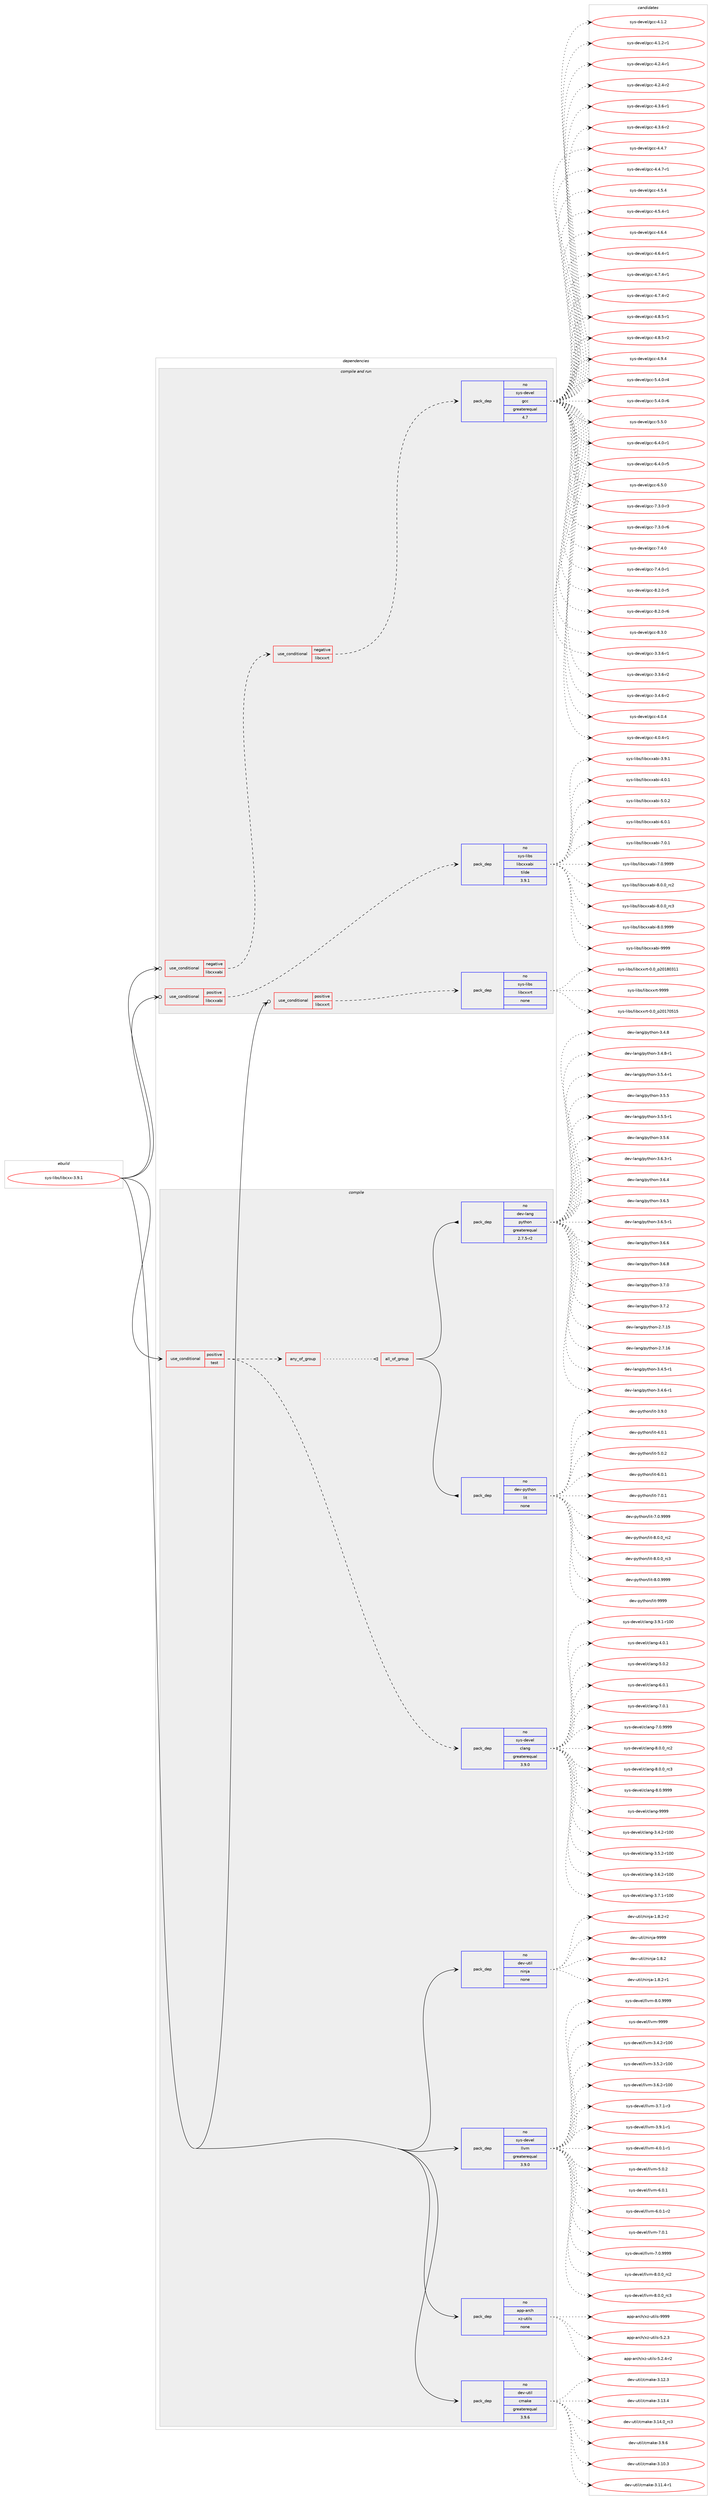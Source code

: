 digraph prolog {

# *************
# Graph options
# *************

newrank=true;
concentrate=true;
compound=true;
graph [rankdir=LR,fontname=Helvetica,fontsize=10,ranksep=1.5];#, ranksep=2.5, nodesep=0.2];
edge  [arrowhead=vee];
node  [fontname=Helvetica,fontsize=10];

# **********
# The ebuild
# **********

subgraph cluster_leftcol {
color=gray;
rank=same;
label=<<i>ebuild</i>>;
id [label="sys-libs/libcxx-3.9.1", color=red, width=4, href="../sys-libs/libcxx-3.9.1.svg"];
}

# ****************
# The dependencies
# ****************

subgraph cluster_midcol {
color=gray;
label=<<i>dependencies</i>>;
subgraph cluster_compile {
fillcolor="#eeeeee";
style=filled;
label=<<i>compile</i>>;
subgraph cond461868 {
dependency1737955 [label=<<TABLE BORDER="0" CELLBORDER="1" CELLSPACING="0" CELLPADDING="4"><TR><TD ROWSPAN="3" CELLPADDING="10">use_conditional</TD></TR><TR><TD>positive</TD></TR><TR><TD>test</TD></TR></TABLE>>, shape=none, color=red];
subgraph pack1247471 {
dependency1737956 [label=<<TABLE BORDER="0" CELLBORDER="1" CELLSPACING="0" CELLPADDING="4" WIDTH="220"><TR><TD ROWSPAN="6" CELLPADDING="30">pack_dep</TD></TR><TR><TD WIDTH="110">no</TD></TR><TR><TD>sys-devel</TD></TR><TR><TD>clang</TD></TR><TR><TD>greaterequal</TD></TR><TR><TD>3.9.0</TD></TR></TABLE>>, shape=none, color=blue];
}
dependency1737955:e -> dependency1737956:w [weight=20,style="dashed",arrowhead="vee"];
subgraph any27681 {
dependency1737957 [label=<<TABLE BORDER="0" CELLBORDER="1" CELLSPACING="0" CELLPADDING="4"><TR><TD CELLPADDING="10">any_of_group</TD></TR></TABLE>>, shape=none, color=red];subgraph all938 {
dependency1737958 [label=<<TABLE BORDER="0" CELLBORDER="1" CELLSPACING="0" CELLPADDING="4"><TR><TD CELLPADDING="10">all_of_group</TD></TR></TABLE>>, shape=none, color=red];subgraph pack1247472 {
dependency1737959 [label=<<TABLE BORDER="0" CELLBORDER="1" CELLSPACING="0" CELLPADDING="4" WIDTH="220"><TR><TD ROWSPAN="6" CELLPADDING="30">pack_dep</TD></TR><TR><TD WIDTH="110">no</TD></TR><TR><TD>dev-lang</TD></TR><TR><TD>python</TD></TR><TR><TD>greaterequal</TD></TR><TR><TD>2.7.5-r2</TD></TR></TABLE>>, shape=none, color=blue];
}
dependency1737958:e -> dependency1737959:w [weight=20,style="solid",arrowhead="inv"];
subgraph pack1247473 {
dependency1737960 [label=<<TABLE BORDER="0" CELLBORDER="1" CELLSPACING="0" CELLPADDING="4" WIDTH="220"><TR><TD ROWSPAN="6" CELLPADDING="30">pack_dep</TD></TR><TR><TD WIDTH="110">no</TD></TR><TR><TD>dev-python</TD></TR><TR><TD>lit</TD></TR><TR><TD>none</TD></TR><TR><TD></TD></TR></TABLE>>, shape=none, color=blue];
}
dependency1737958:e -> dependency1737960:w [weight=20,style="solid",arrowhead="inv"];
}
dependency1737957:e -> dependency1737958:w [weight=20,style="dotted",arrowhead="oinv"];
}
dependency1737955:e -> dependency1737957:w [weight=20,style="dashed",arrowhead="vee"];
}
id:e -> dependency1737955:w [weight=20,style="solid",arrowhead="vee"];
subgraph pack1247474 {
dependency1737961 [label=<<TABLE BORDER="0" CELLBORDER="1" CELLSPACING="0" CELLPADDING="4" WIDTH="220"><TR><TD ROWSPAN="6" CELLPADDING="30">pack_dep</TD></TR><TR><TD WIDTH="110">no</TD></TR><TR><TD>app-arch</TD></TR><TR><TD>xz-utils</TD></TR><TR><TD>none</TD></TR><TR><TD></TD></TR></TABLE>>, shape=none, color=blue];
}
id:e -> dependency1737961:w [weight=20,style="solid",arrowhead="vee"];
subgraph pack1247475 {
dependency1737962 [label=<<TABLE BORDER="0" CELLBORDER="1" CELLSPACING="0" CELLPADDING="4" WIDTH="220"><TR><TD ROWSPAN="6" CELLPADDING="30">pack_dep</TD></TR><TR><TD WIDTH="110">no</TD></TR><TR><TD>dev-util</TD></TR><TR><TD>cmake</TD></TR><TR><TD>greaterequal</TD></TR><TR><TD>3.9.6</TD></TR></TABLE>>, shape=none, color=blue];
}
id:e -> dependency1737962:w [weight=20,style="solid",arrowhead="vee"];
subgraph pack1247476 {
dependency1737963 [label=<<TABLE BORDER="0" CELLBORDER="1" CELLSPACING="0" CELLPADDING="4" WIDTH="220"><TR><TD ROWSPAN="6" CELLPADDING="30">pack_dep</TD></TR><TR><TD WIDTH="110">no</TD></TR><TR><TD>dev-util</TD></TR><TR><TD>ninja</TD></TR><TR><TD>none</TD></TR><TR><TD></TD></TR></TABLE>>, shape=none, color=blue];
}
id:e -> dependency1737963:w [weight=20,style="solid",arrowhead="vee"];
subgraph pack1247477 {
dependency1737964 [label=<<TABLE BORDER="0" CELLBORDER="1" CELLSPACING="0" CELLPADDING="4" WIDTH="220"><TR><TD ROWSPAN="6" CELLPADDING="30">pack_dep</TD></TR><TR><TD WIDTH="110">no</TD></TR><TR><TD>sys-devel</TD></TR><TR><TD>llvm</TD></TR><TR><TD>greaterequal</TD></TR><TR><TD>3.9.0</TD></TR></TABLE>>, shape=none, color=blue];
}
id:e -> dependency1737964:w [weight=20,style="solid",arrowhead="vee"];
}
subgraph cluster_compileandrun {
fillcolor="#eeeeee";
style=filled;
label=<<i>compile and run</i>>;
subgraph cond461869 {
dependency1737965 [label=<<TABLE BORDER="0" CELLBORDER="1" CELLSPACING="0" CELLPADDING="4"><TR><TD ROWSPAN="3" CELLPADDING="10">use_conditional</TD></TR><TR><TD>negative</TD></TR><TR><TD>libcxxabi</TD></TR></TABLE>>, shape=none, color=red];
subgraph cond461870 {
dependency1737966 [label=<<TABLE BORDER="0" CELLBORDER="1" CELLSPACING="0" CELLPADDING="4"><TR><TD ROWSPAN="3" CELLPADDING="10">use_conditional</TD></TR><TR><TD>negative</TD></TR><TR><TD>libcxxrt</TD></TR></TABLE>>, shape=none, color=red];
subgraph pack1247478 {
dependency1737967 [label=<<TABLE BORDER="0" CELLBORDER="1" CELLSPACING="0" CELLPADDING="4" WIDTH="220"><TR><TD ROWSPAN="6" CELLPADDING="30">pack_dep</TD></TR><TR><TD WIDTH="110">no</TD></TR><TR><TD>sys-devel</TD></TR><TR><TD>gcc</TD></TR><TR><TD>greaterequal</TD></TR><TR><TD>4.7</TD></TR></TABLE>>, shape=none, color=blue];
}
dependency1737966:e -> dependency1737967:w [weight=20,style="dashed",arrowhead="vee"];
}
dependency1737965:e -> dependency1737966:w [weight=20,style="dashed",arrowhead="vee"];
}
id:e -> dependency1737965:w [weight=20,style="solid",arrowhead="odotvee"];
subgraph cond461871 {
dependency1737968 [label=<<TABLE BORDER="0" CELLBORDER="1" CELLSPACING="0" CELLPADDING="4"><TR><TD ROWSPAN="3" CELLPADDING="10">use_conditional</TD></TR><TR><TD>positive</TD></TR><TR><TD>libcxxabi</TD></TR></TABLE>>, shape=none, color=red];
subgraph pack1247479 {
dependency1737969 [label=<<TABLE BORDER="0" CELLBORDER="1" CELLSPACING="0" CELLPADDING="4" WIDTH="220"><TR><TD ROWSPAN="6" CELLPADDING="30">pack_dep</TD></TR><TR><TD WIDTH="110">no</TD></TR><TR><TD>sys-libs</TD></TR><TR><TD>libcxxabi</TD></TR><TR><TD>tilde</TD></TR><TR><TD>3.9.1</TD></TR></TABLE>>, shape=none, color=blue];
}
dependency1737968:e -> dependency1737969:w [weight=20,style="dashed",arrowhead="vee"];
}
id:e -> dependency1737968:w [weight=20,style="solid",arrowhead="odotvee"];
subgraph cond461872 {
dependency1737970 [label=<<TABLE BORDER="0" CELLBORDER="1" CELLSPACING="0" CELLPADDING="4"><TR><TD ROWSPAN="3" CELLPADDING="10">use_conditional</TD></TR><TR><TD>positive</TD></TR><TR><TD>libcxxrt</TD></TR></TABLE>>, shape=none, color=red];
subgraph pack1247480 {
dependency1737971 [label=<<TABLE BORDER="0" CELLBORDER="1" CELLSPACING="0" CELLPADDING="4" WIDTH="220"><TR><TD ROWSPAN="6" CELLPADDING="30">pack_dep</TD></TR><TR><TD WIDTH="110">no</TD></TR><TR><TD>sys-libs</TD></TR><TR><TD>libcxxrt</TD></TR><TR><TD>none</TD></TR><TR><TD></TD></TR></TABLE>>, shape=none, color=blue];
}
dependency1737970:e -> dependency1737971:w [weight=20,style="dashed",arrowhead="vee"];
}
id:e -> dependency1737970:w [weight=20,style="solid",arrowhead="odotvee"];
}
subgraph cluster_run {
fillcolor="#eeeeee";
style=filled;
label=<<i>run</i>>;
}
}

# **************
# The candidates
# **************

subgraph cluster_choices {
rank=same;
color=gray;
label=<<i>candidates</i>>;

subgraph choice1247471 {
color=black;
nodesep=1;
choice1151211154510010111810110847991089711010345514652465045114494848 [label="sys-devel/clang-3.4.2-r100", color=red, width=4,href="../sys-devel/clang-3.4.2-r100.svg"];
choice1151211154510010111810110847991089711010345514653465045114494848 [label="sys-devel/clang-3.5.2-r100", color=red, width=4,href="../sys-devel/clang-3.5.2-r100.svg"];
choice1151211154510010111810110847991089711010345514654465045114494848 [label="sys-devel/clang-3.6.2-r100", color=red, width=4,href="../sys-devel/clang-3.6.2-r100.svg"];
choice1151211154510010111810110847991089711010345514655464945114494848 [label="sys-devel/clang-3.7.1-r100", color=red, width=4,href="../sys-devel/clang-3.7.1-r100.svg"];
choice1151211154510010111810110847991089711010345514657464945114494848 [label="sys-devel/clang-3.9.1-r100", color=red, width=4,href="../sys-devel/clang-3.9.1-r100.svg"];
choice11512111545100101118101108479910897110103455246484649 [label="sys-devel/clang-4.0.1", color=red, width=4,href="../sys-devel/clang-4.0.1.svg"];
choice11512111545100101118101108479910897110103455346484650 [label="sys-devel/clang-5.0.2", color=red, width=4,href="../sys-devel/clang-5.0.2.svg"];
choice11512111545100101118101108479910897110103455446484649 [label="sys-devel/clang-6.0.1", color=red, width=4,href="../sys-devel/clang-6.0.1.svg"];
choice11512111545100101118101108479910897110103455546484649 [label="sys-devel/clang-7.0.1", color=red, width=4,href="../sys-devel/clang-7.0.1.svg"];
choice11512111545100101118101108479910897110103455546484657575757 [label="sys-devel/clang-7.0.9999", color=red, width=4,href="../sys-devel/clang-7.0.9999.svg"];
choice11512111545100101118101108479910897110103455646484648951149950 [label="sys-devel/clang-8.0.0_rc2", color=red, width=4,href="../sys-devel/clang-8.0.0_rc2.svg"];
choice11512111545100101118101108479910897110103455646484648951149951 [label="sys-devel/clang-8.0.0_rc3", color=red, width=4,href="../sys-devel/clang-8.0.0_rc3.svg"];
choice11512111545100101118101108479910897110103455646484657575757 [label="sys-devel/clang-8.0.9999", color=red, width=4,href="../sys-devel/clang-8.0.9999.svg"];
choice115121115451001011181011084799108971101034557575757 [label="sys-devel/clang-9999", color=red, width=4,href="../sys-devel/clang-9999.svg"];
dependency1737956:e -> choice1151211154510010111810110847991089711010345514652465045114494848:w [style=dotted,weight="100"];
dependency1737956:e -> choice1151211154510010111810110847991089711010345514653465045114494848:w [style=dotted,weight="100"];
dependency1737956:e -> choice1151211154510010111810110847991089711010345514654465045114494848:w [style=dotted,weight="100"];
dependency1737956:e -> choice1151211154510010111810110847991089711010345514655464945114494848:w [style=dotted,weight="100"];
dependency1737956:e -> choice1151211154510010111810110847991089711010345514657464945114494848:w [style=dotted,weight="100"];
dependency1737956:e -> choice11512111545100101118101108479910897110103455246484649:w [style=dotted,weight="100"];
dependency1737956:e -> choice11512111545100101118101108479910897110103455346484650:w [style=dotted,weight="100"];
dependency1737956:e -> choice11512111545100101118101108479910897110103455446484649:w [style=dotted,weight="100"];
dependency1737956:e -> choice11512111545100101118101108479910897110103455546484649:w [style=dotted,weight="100"];
dependency1737956:e -> choice11512111545100101118101108479910897110103455546484657575757:w [style=dotted,weight="100"];
dependency1737956:e -> choice11512111545100101118101108479910897110103455646484648951149950:w [style=dotted,weight="100"];
dependency1737956:e -> choice11512111545100101118101108479910897110103455646484648951149951:w [style=dotted,weight="100"];
dependency1737956:e -> choice11512111545100101118101108479910897110103455646484657575757:w [style=dotted,weight="100"];
dependency1737956:e -> choice115121115451001011181011084799108971101034557575757:w [style=dotted,weight="100"];
}
subgraph choice1247472 {
color=black;
nodesep=1;
choice10010111845108971101034711212111610411111045504655464953 [label="dev-lang/python-2.7.15", color=red, width=4,href="../dev-lang/python-2.7.15.svg"];
choice10010111845108971101034711212111610411111045504655464954 [label="dev-lang/python-2.7.16", color=red, width=4,href="../dev-lang/python-2.7.16.svg"];
choice1001011184510897110103471121211161041111104551465246534511449 [label="dev-lang/python-3.4.5-r1", color=red, width=4,href="../dev-lang/python-3.4.5-r1.svg"];
choice1001011184510897110103471121211161041111104551465246544511449 [label="dev-lang/python-3.4.6-r1", color=red, width=4,href="../dev-lang/python-3.4.6-r1.svg"];
choice100101118451089711010347112121116104111110455146524656 [label="dev-lang/python-3.4.8", color=red, width=4,href="../dev-lang/python-3.4.8.svg"];
choice1001011184510897110103471121211161041111104551465246564511449 [label="dev-lang/python-3.4.8-r1", color=red, width=4,href="../dev-lang/python-3.4.8-r1.svg"];
choice1001011184510897110103471121211161041111104551465346524511449 [label="dev-lang/python-3.5.4-r1", color=red, width=4,href="../dev-lang/python-3.5.4-r1.svg"];
choice100101118451089711010347112121116104111110455146534653 [label="dev-lang/python-3.5.5", color=red, width=4,href="../dev-lang/python-3.5.5.svg"];
choice1001011184510897110103471121211161041111104551465346534511449 [label="dev-lang/python-3.5.5-r1", color=red, width=4,href="../dev-lang/python-3.5.5-r1.svg"];
choice100101118451089711010347112121116104111110455146534654 [label="dev-lang/python-3.5.6", color=red, width=4,href="../dev-lang/python-3.5.6.svg"];
choice1001011184510897110103471121211161041111104551465446514511449 [label="dev-lang/python-3.6.3-r1", color=red, width=4,href="../dev-lang/python-3.6.3-r1.svg"];
choice100101118451089711010347112121116104111110455146544652 [label="dev-lang/python-3.6.4", color=red, width=4,href="../dev-lang/python-3.6.4.svg"];
choice100101118451089711010347112121116104111110455146544653 [label="dev-lang/python-3.6.5", color=red, width=4,href="../dev-lang/python-3.6.5.svg"];
choice1001011184510897110103471121211161041111104551465446534511449 [label="dev-lang/python-3.6.5-r1", color=red, width=4,href="../dev-lang/python-3.6.5-r1.svg"];
choice100101118451089711010347112121116104111110455146544654 [label="dev-lang/python-3.6.6", color=red, width=4,href="../dev-lang/python-3.6.6.svg"];
choice100101118451089711010347112121116104111110455146544656 [label="dev-lang/python-3.6.8", color=red, width=4,href="../dev-lang/python-3.6.8.svg"];
choice100101118451089711010347112121116104111110455146554648 [label="dev-lang/python-3.7.0", color=red, width=4,href="../dev-lang/python-3.7.0.svg"];
choice100101118451089711010347112121116104111110455146554650 [label="dev-lang/python-3.7.2", color=red, width=4,href="../dev-lang/python-3.7.2.svg"];
dependency1737959:e -> choice10010111845108971101034711212111610411111045504655464953:w [style=dotted,weight="100"];
dependency1737959:e -> choice10010111845108971101034711212111610411111045504655464954:w [style=dotted,weight="100"];
dependency1737959:e -> choice1001011184510897110103471121211161041111104551465246534511449:w [style=dotted,weight="100"];
dependency1737959:e -> choice1001011184510897110103471121211161041111104551465246544511449:w [style=dotted,weight="100"];
dependency1737959:e -> choice100101118451089711010347112121116104111110455146524656:w [style=dotted,weight="100"];
dependency1737959:e -> choice1001011184510897110103471121211161041111104551465246564511449:w [style=dotted,weight="100"];
dependency1737959:e -> choice1001011184510897110103471121211161041111104551465346524511449:w [style=dotted,weight="100"];
dependency1737959:e -> choice100101118451089711010347112121116104111110455146534653:w [style=dotted,weight="100"];
dependency1737959:e -> choice1001011184510897110103471121211161041111104551465346534511449:w [style=dotted,weight="100"];
dependency1737959:e -> choice100101118451089711010347112121116104111110455146534654:w [style=dotted,weight="100"];
dependency1737959:e -> choice1001011184510897110103471121211161041111104551465446514511449:w [style=dotted,weight="100"];
dependency1737959:e -> choice100101118451089711010347112121116104111110455146544652:w [style=dotted,weight="100"];
dependency1737959:e -> choice100101118451089711010347112121116104111110455146544653:w [style=dotted,weight="100"];
dependency1737959:e -> choice1001011184510897110103471121211161041111104551465446534511449:w [style=dotted,weight="100"];
dependency1737959:e -> choice100101118451089711010347112121116104111110455146544654:w [style=dotted,weight="100"];
dependency1737959:e -> choice100101118451089711010347112121116104111110455146544656:w [style=dotted,weight="100"];
dependency1737959:e -> choice100101118451089711010347112121116104111110455146554648:w [style=dotted,weight="100"];
dependency1737959:e -> choice100101118451089711010347112121116104111110455146554650:w [style=dotted,weight="100"];
}
subgraph choice1247473 {
color=black;
nodesep=1;
choice1001011184511212111610411111047108105116455146574648 [label="dev-python/lit-3.9.0", color=red, width=4,href="../dev-python/lit-3.9.0.svg"];
choice1001011184511212111610411111047108105116455246484649 [label="dev-python/lit-4.0.1", color=red, width=4,href="../dev-python/lit-4.0.1.svg"];
choice1001011184511212111610411111047108105116455346484650 [label="dev-python/lit-5.0.2", color=red, width=4,href="../dev-python/lit-5.0.2.svg"];
choice1001011184511212111610411111047108105116455446484649 [label="dev-python/lit-6.0.1", color=red, width=4,href="../dev-python/lit-6.0.1.svg"];
choice1001011184511212111610411111047108105116455546484649 [label="dev-python/lit-7.0.1", color=red, width=4,href="../dev-python/lit-7.0.1.svg"];
choice1001011184511212111610411111047108105116455546484657575757 [label="dev-python/lit-7.0.9999", color=red, width=4,href="../dev-python/lit-7.0.9999.svg"];
choice1001011184511212111610411111047108105116455646484648951149950 [label="dev-python/lit-8.0.0_rc2", color=red, width=4,href="../dev-python/lit-8.0.0_rc2.svg"];
choice1001011184511212111610411111047108105116455646484648951149951 [label="dev-python/lit-8.0.0_rc3", color=red, width=4,href="../dev-python/lit-8.0.0_rc3.svg"];
choice1001011184511212111610411111047108105116455646484657575757 [label="dev-python/lit-8.0.9999", color=red, width=4,href="../dev-python/lit-8.0.9999.svg"];
choice10010111845112121116104111110471081051164557575757 [label="dev-python/lit-9999", color=red, width=4,href="../dev-python/lit-9999.svg"];
dependency1737960:e -> choice1001011184511212111610411111047108105116455146574648:w [style=dotted,weight="100"];
dependency1737960:e -> choice1001011184511212111610411111047108105116455246484649:w [style=dotted,weight="100"];
dependency1737960:e -> choice1001011184511212111610411111047108105116455346484650:w [style=dotted,weight="100"];
dependency1737960:e -> choice1001011184511212111610411111047108105116455446484649:w [style=dotted,weight="100"];
dependency1737960:e -> choice1001011184511212111610411111047108105116455546484649:w [style=dotted,weight="100"];
dependency1737960:e -> choice1001011184511212111610411111047108105116455546484657575757:w [style=dotted,weight="100"];
dependency1737960:e -> choice1001011184511212111610411111047108105116455646484648951149950:w [style=dotted,weight="100"];
dependency1737960:e -> choice1001011184511212111610411111047108105116455646484648951149951:w [style=dotted,weight="100"];
dependency1737960:e -> choice1001011184511212111610411111047108105116455646484657575757:w [style=dotted,weight="100"];
dependency1737960:e -> choice10010111845112121116104111110471081051164557575757:w [style=dotted,weight="100"];
}
subgraph choice1247474 {
color=black;
nodesep=1;
choice971121124597114991044712012245117116105108115455346504651 [label="app-arch/xz-utils-5.2.3", color=red, width=4,href="../app-arch/xz-utils-5.2.3.svg"];
choice9711211245971149910447120122451171161051081154553465046524511450 [label="app-arch/xz-utils-5.2.4-r2", color=red, width=4,href="../app-arch/xz-utils-5.2.4-r2.svg"];
choice9711211245971149910447120122451171161051081154557575757 [label="app-arch/xz-utils-9999", color=red, width=4,href="../app-arch/xz-utils-9999.svg"];
dependency1737961:e -> choice971121124597114991044712012245117116105108115455346504651:w [style=dotted,weight="100"];
dependency1737961:e -> choice9711211245971149910447120122451171161051081154553465046524511450:w [style=dotted,weight="100"];
dependency1737961:e -> choice9711211245971149910447120122451171161051081154557575757:w [style=dotted,weight="100"];
}
subgraph choice1247475 {
color=black;
nodesep=1;
choice1001011184511711610510847991099710710145514649484651 [label="dev-util/cmake-3.10.3", color=red, width=4,href="../dev-util/cmake-3.10.3.svg"];
choice10010111845117116105108479910997107101455146494946524511449 [label="dev-util/cmake-3.11.4-r1", color=red, width=4,href="../dev-util/cmake-3.11.4-r1.svg"];
choice1001011184511711610510847991099710710145514649504651 [label="dev-util/cmake-3.12.3", color=red, width=4,href="../dev-util/cmake-3.12.3.svg"];
choice1001011184511711610510847991099710710145514649514652 [label="dev-util/cmake-3.13.4", color=red, width=4,href="../dev-util/cmake-3.13.4.svg"];
choice1001011184511711610510847991099710710145514649524648951149951 [label="dev-util/cmake-3.14.0_rc3", color=red, width=4,href="../dev-util/cmake-3.14.0_rc3.svg"];
choice10010111845117116105108479910997107101455146574654 [label="dev-util/cmake-3.9.6", color=red, width=4,href="../dev-util/cmake-3.9.6.svg"];
dependency1737962:e -> choice1001011184511711610510847991099710710145514649484651:w [style=dotted,weight="100"];
dependency1737962:e -> choice10010111845117116105108479910997107101455146494946524511449:w [style=dotted,weight="100"];
dependency1737962:e -> choice1001011184511711610510847991099710710145514649504651:w [style=dotted,weight="100"];
dependency1737962:e -> choice1001011184511711610510847991099710710145514649514652:w [style=dotted,weight="100"];
dependency1737962:e -> choice1001011184511711610510847991099710710145514649524648951149951:w [style=dotted,weight="100"];
dependency1737962:e -> choice10010111845117116105108479910997107101455146574654:w [style=dotted,weight="100"];
}
subgraph choice1247476 {
color=black;
nodesep=1;
choice100101118451171161051084711010511010697454946564650 [label="dev-util/ninja-1.8.2", color=red, width=4,href="../dev-util/ninja-1.8.2.svg"];
choice1001011184511711610510847110105110106974549465646504511449 [label="dev-util/ninja-1.8.2-r1", color=red, width=4,href="../dev-util/ninja-1.8.2-r1.svg"];
choice1001011184511711610510847110105110106974549465646504511450 [label="dev-util/ninja-1.8.2-r2", color=red, width=4,href="../dev-util/ninja-1.8.2-r2.svg"];
choice1001011184511711610510847110105110106974557575757 [label="dev-util/ninja-9999", color=red, width=4,href="../dev-util/ninja-9999.svg"];
dependency1737963:e -> choice100101118451171161051084711010511010697454946564650:w [style=dotted,weight="100"];
dependency1737963:e -> choice1001011184511711610510847110105110106974549465646504511449:w [style=dotted,weight="100"];
dependency1737963:e -> choice1001011184511711610510847110105110106974549465646504511450:w [style=dotted,weight="100"];
dependency1737963:e -> choice1001011184511711610510847110105110106974557575757:w [style=dotted,weight="100"];
}
subgraph choice1247477 {
color=black;
nodesep=1;
choice115121115451001011181011084710810811810945514652465045114494848 [label="sys-devel/llvm-3.4.2-r100", color=red, width=4,href="../sys-devel/llvm-3.4.2-r100.svg"];
choice115121115451001011181011084710810811810945514653465045114494848 [label="sys-devel/llvm-3.5.2-r100", color=red, width=4,href="../sys-devel/llvm-3.5.2-r100.svg"];
choice115121115451001011181011084710810811810945514654465045114494848 [label="sys-devel/llvm-3.6.2-r100", color=red, width=4,href="../sys-devel/llvm-3.6.2-r100.svg"];
choice11512111545100101118101108471081081181094551465546494511451 [label="sys-devel/llvm-3.7.1-r3", color=red, width=4,href="../sys-devel/llvm-3.7.1-r3.svg"];
choice11512111545100101118101108471081081181094551465746494511449 [label="sys-devel/llvm-3.9.1-r1", color=red, width=4,href="../sys-devel/llvm-3.9.1-r1.svg"];
choice11512111545100101118101108471081081181094552464846494511449 [label="sys-devel/llvm-4.0.1-r1", color=red, width=4,href="../sys-devel/llvm-4.0.1-r1.svg"];
choice1151211154510010111810110847108108118109455346484650 [label="sys-devel/llvm-5.0.2", color=red, width=4,href="../sys-devel/llvm-5.0.2.svg"];
choice1151211154510010111810110847108108118109455446484649 [label="sys-devel/llvm-6.0.1", color=red, width=4,href="../sys-devel/llvm-6.0.1.svg"];
choice11512111545100101118101108471081081181094554464846494511450 [label="sys-devel/llvm-6.0.1-r2", color=red, width=4,href="../sys-devel/llvm-6.0.1-r2.svg"];
choice1151211154510010111810110847108108118109455546484649 [label="sys-devel/llvm-7.0.1", color=red, width=4,href="../sys-devel/llvm-7.0.1.svg"];
choice1151211154510010111810110847108108118109455546484657575757 [label="sys-devel/llvm-7.0.9999", color=red, width=4,href="../sys-devel/llvm-7.0.9999.svg"];
choice1151211154510010111810110847108108118109455646484648951149950 [label="sys-devel/llvm-8.0.0_rc2", color=red, width=4,href="../sys-devel/llvm-8.0.0_rc2.svg"];
choice1151211154510010111810110847108108118109455646484648951149951 [label="sys-devel/llvm-8.0.0_rc3", color=red, width=4,href="../sys-devel/llvm-8.0.0_rc3.svg"];
choice1151211154510010111810110847108108118109455646484657575757 [label="sys-devel/llvm-8.0.9999", color=red, width=4,href="../sys-devel/llvm-8.0.9999.svg"];
choice11512111545100101118101108471081081181094557575757 [label="sys-devel/llvm-9999", color=red, width=4,href="../sys-devel/llvm-9999.svg"];
dependency1737964:e -> choice115121115451001011181011084710810811810945514652465045114494848:w [style=dotted,weight="100"];
dependency1737964:e -> choice115121115451001011181011084710810811810945514653465045114494848:w [style=dotted,weight="100"];
dependency1737964:e -> choice115121115451001011181011084710810811810945514654465045114494848:w [style=dotted,weight="100"];
dependency1737964:e -> choice11512111545100101118101108471081081181094551465546494511451:w [style=dotted,weight="100"];
dependency1737964:e -> choice11512111545100101118101108471081081181094551465746494511449:w [style=dotted,weight="100"];
dependency1737964:e -> choice11512111545100101118101108471081081181094552464846494511449:w [style=dotted,weight="100"];
dependency1737964:e -> choice1151211154510010111810110847108108118109455346484650:w [style=dotted,weight="100"];
dependency1737964:e -> choice1151211154510010111810110847108108118109455446484649:w [style=dotted,weight="100"];
dependency1737964:e -> choice11512111545100101118101108471081081181094554464846494511450:w [style=dotted,weight="100"];
dependency1737964:e -> choice1151211154510010111810110847108108118109455546484649:w [style=dotted,weight="100"];
dependency1737964:e -> choice1151211154510010111810110847108108118109455546484657575757:w [style=dotted,weight="100"];
dependency1737964:e -> choice1151211154510010111810110847108108118109455646484648951149950:w [style=dotted,weight="100"];
dependency1737964:e -> choice1151211154510010111810110847108108118109455646484648951149951:w [style=dotted,weight="100"];
dependency1737964:e -> choice1151211154510010111810110847108108118109455646484657575757:w [style=dotted,weight="100"];
dependency1737964:e -> choice11512111545100101118101108471081081181094557575757:w [style=dotted,weight="100"];
}
subgraph choice1247478 {
color=black;
nodesep=1;
choice115121115451001011181011084710399994551465146544511449 [label="sys-devel/gcc-3.3.6-r1", color=red, width=4,href="../sys-devel/gcc-3.3.6-r1.svg"];
choice115121115451001011181011084710399994551465146544511450 [label="sys-devel/gcc-3.3.6-r2", color=red, width=4,href="../sys-devel/gcc-3.3.6-r2.svg"];
choice115121115451001011181011084710399994551465246544511450 [label="sys-devel/gcc-3.4.6-r2", color=red, width=4,href="../sys-devel/gcc-3.4.6-r2.svg"];
choice11512111545100101118101108471039999455246484652 [label="sys-devel/gcc-4.0.4", color=red, width=4,href="../sys-devel/gcc-4.0.4.svg"];
choice115121115451001011181011084710399994552464846524511449 [label="sys-devel/gcc-4.0.4-r1", color=red, width=4,href="../sys-devel/gcc-4.0.4-r1.svg"];
choice11512111545100101118101108471039999455246494650 [label="sys-devel/gcc-4.1.2", color=red, width=4,href="../sys-devel/gcc-4.1.2.svg"];
choice115121115451001011181011084710399994552464946504511449 [label="sys-devel/gcc-4.1.2-r1", color=red, width=4,href="../sys-devel/gcc-4.1.2-r1.svg"];
choice115121115451001011181011084710399994552465046524511449 [label="sys-devel/gcc-4.2.4-r1", color=red, width=4,href="../sys-devel/gcc-4.2.4-r1.svg"];
choice115121115451001011181011084710399994552465046524511450 [label="sys-devel/gcc-4.2.4-r2", color=red, width=4,href="../sys-devel/gcc-4.2.4-r2.svg"];
choice115121115451001011181011084710399994552465146544511449 [label="sys-devel/gcc-4.3.6-r1", color=red, width=4,href="../sys-devel/gcc-4.3.6-r1.svg"];
choice115121115451001011181011084710399994552465146544511450 [label="sys-devel/gcc-4.3.6-r2", color=red, width=4,href="../sys-devel/gcc-4.3.6-r2.svg"];
choice11512111545100101118101108471039999455246524655 [label="sys-devel/gcc-4.4.7", color=red, width=4,href="../sys-devel/gcc-4.4.7.svg"];
choice115121115451001011181011084710399994552465246554511449 [label="sys-devel/gcc-4.4.7-r1", color=red, width=4,href="../sys-devel/gcc-4.4.7-r1.svg"];
choice11512111545100101118101108471039999455246534652 [label="sys-devel/gcc-4.5.4", color=red, width=4,href="../sys-devel/gcc-4.5.4.svg"];
choice115121115451001011181011084710399994552465346524511449 [label="sys-devel/gcc-4.5.4-r1", color=red, width=4,href="../sys-devel/gcc-4.5.4-r1.svg"];
choice11512111545100101118101108471039999455246544652 [label="sys-devel/gcc-4.6.4", color=red, width=4,href="../sys-devel/gcc-4.6.4.svg"];
choice115121115451001011181011084710399994552465446524511449 [label="sys-devel/gcc-4.6.4-r1", color=red, width=4,href="../sys-devel/gcc-4.6.4-r1.svg"];
choice115121115451001011181011084710399994552465546524511449 [label="sys-devel/gcc-4.7.4-r1", color=red, width=4,href="../sys-devel/gcc-4.7.4-r1.svg"];
choice115121115451001011181011084710399994552465546524511450 [label="sys-devel/gcc-4.7.4-r2", color=red, width=4,href="../sys-devel/gcc-4.7.4-r2.svg"];
choice115121115451001011181011084710399994552465646534511449 [label="sys-devel/gcc-4.8.5-r1", color=red, width=4,href="../sys-devel/gcc-4.8.5-r1.svg"];
choice115121115451001011181011084710399994552465646534511450 [label="sys-devel/gcc-4.8.5-r2", color=red, width=4,href="../sys-devel/gcc-4.8.5-r2.svg"];
choice11512111545100101118101108471039999455246574652 [label="sys-devel/gcc-4.9.4", color=red, width=4,href="../sys-devel/gcc-4.9.4.svg"];
choice115121115451001011181011084710399994553465246484511452 [label="sys-devel/gcc-5.4.0-r4", color=red, width=4,href="../sys-devel/gcc-5.4.0-r4.svg"];
choice115121115451001011181011084710399994553465246484511454 [label="sys-devel/gcc-5.4.0-r6", color=red, width=4,href="../sys-devel/gcc-5.4.0-r6.svg"];
choice11512111545100101118101108471039999455346534648 [label="sys-devel/gcc-5.5.0", color=red, width=4,href="../sys-devel/gcc-5.5.0.svg"];
choice115121115451001011181011084710399994554465246484511449 [label="sys-devel/gcc-6.4.0-r1", color=red, width=4,href="../sys-devel/gcc-6.4.0-r1.svg"];
choice115121115451001011181011084710399994554465246484511453 [label="sys-devel/gcc-6.4.0-r5", color=red, width=4,href="../sys-devel/gcc-6.4.0-r5.svg"];
choice11512111545100101118101108471039999455446534648 [label="sys-devel/gcc-6.5.0", color=red, width=4,href="../sys-devel/gcc-6.5.0.svg"];
choice115121115451001011181011084710399994555465146484511451 [label="sys-devel/gcc-7.3.0-r3", color=red, width=4,href="../sys-devel/gcc-7.3.0-r3.svg"];
choice115121115451001011181011084710399994555465146484511454 [label="sys-devel/gcc-7.3.0-r6", color=red, width=4,href="../sys-devel/gcc-7.3.0-r6.svg"];
choice11512111545100101118101108471039999455546524648 [label="sys-devel/gcc-7.4.0", color=red, width=4,href="../sys-devel/gcc-7.4.0.svg"];
choice115121115451001011181011084710399994555465246484511449 [label="sys-devel/gcc-7.4.0-r1", color=red, width=4,href="../sys-devel/gcc-7.4.0-r1.svg"];
choice115121115451001011181011084710399994556465046484511453 [label="sys-devel/gcc-8.2.0-r5", color=red, width=4,href="../sys-devel/gcc-8.2.0-r5.svg"];
choice115121115451001011181011084710399994556465046484511454 [label="sys-devel/gcc-8.2.0-r6", color=red, width=4,href="../sys-devel/gcc-8.2.0-r6.svg"];
choice11512111545100101118101108471039999455646514648 [label="sys-devel/gcc-8.3.0", color=red, width=4,href="../sys-devel/gcc-8.3.0.svg"];
dependency1737967:e -> choice115121115451001011181011084710399994551465146544511449:w [style=dotted,weight="100"];
dependency1737967:e -> choice115121115451001011181011084710399994551465146544511450:w [style=dotted,weight="100"];
dependency1737967:e -> choice115121115451001011181011084710399994551465246544511450:w [style=dotted,weight="100"];
dependency1737967:e -> choice11512111545100101118101108471039999455246484652:w [style=dotted,weight="100"];
dependency1737967:e -> choice115121115451001011181011084710399994552464846524511449:w [style=dotted,weight="100"];
dependency1737967:e -> choice11512111545100101118101108471039999455246494650:w [style=dotted,weight="100"];
dependency1737967:e -> choice115121115451001011181011084710399994552464946504511449:w [style=dotted,weight="100"];
dependency1737967:e -> choice115121115451001011181011084710399994552465046524511449:w [style=dotted,weight="100"];
dependency1737967:e -> choice115121115451001011181011084710399994552465046524511450:w [style=dotted,weight="100"];
dependency1737967:e -> choice115121115451001011181011084710399994552465146544511449:w [style=dotted,weight="100"];
dependency1737967:e -> choice115121115451001011181011084710399994552465146544511450:w [style=dotted,weight="100"];
dependency1737967:e -> choice11512111545100101118101108471039999455246524655:w [style=dotted,weight="100"];
dependency1737967:e -> choice115121115451001011181011084710399994552465246554511449:w [style=dotted,weight="100"];
dependency1737967:e -> choice11512111545100101118101108471039999455246534652:w [style=dotted,weight="100"];
dependency1737967:e -> choice115121115451001011181011084710399994552465346524511449:w [style=dotted,weight="100"];
dependency1737967:e -> choice11512111545100101118101108471039999455246544652:w [style=dotted,weight="100"];
dependency1737967:e -> choice115121115451001011181011084710399994552465446524511449:w [style=dotted,weight="100"];
dependency1737967:e -> choice115121115451001011181011084710399994552465546524511449:w [style=dotted,weight="100"];
dependency1737967:e -> choice115121115451001011181011084710399994552465546524511450:w [style=dotted,weight="100"];
dependency1737967:e -> choice115121115451001011181011084710399994552465646534511449:w [style=dotted,weight="100"];
dependency1737967:e -> choice115121115451001011181011084710399994552465646534511450:w [style=dotted,weight="100"];
dependency1737967:e -> choice11512111545100101118101108471039999455246574652:w [style=dotted,weight="100"];
dependency1737967:e -> choice115121115451001011181011084710399994553465246484511452:w [style=dotted,weight="100"];
dependency1737967:e -> choice115121115451001011181011084710399994553465246484511454:w [style=dotted,weight="100"];
dependency1737967:e -> choice11512111545100101118101108471039999455346534648:w [style=dotted,weight="100"];
dependency1737967:e -> choice115121115451001011181011084710399994554465246484511449:w [style=dotted,weight="100"];
dependency1737967:e -> choice115121115451001011181011084710399994554465246484511453:w [style=dotted,weight="100"];
dependency1737967:e -> choice11512111545100101118101108471039999455446534648:w [style=dotted,weight="100"];
dependency1737967:e -> choice115121115451001011181011084710399994555465146484511451:w [style=dotted,weight="100"];
dependency1737967:e -> choice115121115451001011181011084710399994555465146484511454:w [style=dotted,weight="100"];
dependency1737967:e -> choice11512111545100101118101108471039999455546524648:w [style=dotted,weight="100"];
dependency1737967:e -> choice115121115451001011181011084710399994555465246484511449:w [style=dotted,weight="100"];
dependency1737967:e -> choice115121115451001011181011084710399994556465046484511453:w [style=dotted,weight="100"];
dependency1737967:e -> choice115121115451001011181011084710399994556465046484511454:w [style=dotted,weight="100"];
dependency1737967:e -> choice11512111545100101118101108471039999455646514648:w [style=dotted,weight="100"];
}
subgraph choice1247479 {
color=black;
nodesep=1;
choice11512111545108105981154710810598991201209798105455146574649 [label="sys-libs/libcxxabi-3.9.1", color=red, width=4,href="../sys-libs/libcxxabi-3.9.1.svg"];
choice11512111545108105981154710810598991201209798105455246484649 [label="sys-libs/libcxxabi-4.0.1", color=red, width=4,href="../sys-libs/libcxxabi-4.0.1.svg"];
choice11512111545108105981154710810598991201209798105455346484650 [label="sys-libs/libcxxabi-5.0.2", color=red, width=4,href="../sys-libs/libcxxabi-5.0.2.svg"];
choice11512111545108105981154710810598991201209798105455446484649 [label="sys-libs/libcxxabi-6.0.1", color=red, width=4,href="../sys-libs/libcxxabi-6.0.1.svg"];
choice11512111545108105981154710810598991201209798105455546484649 [label="sys-libs/libcxxabi-7.0.1", color=red, width=4,href="../sys-libs/libcxxabi-7.0.1.svg"];
choice11512111545108105981154710810598991201209798105455546484657575757 [label="sys-libs/libcxxabi-7.0.9999", color=red, width=4,href="../sys-libs/libcxxabi-7.0.9999.svg"];
choice11512111545108105981154710810598991201209798105455646484648951149950 [label="sys-libs/libcxxabi-8.0.0_rc2", color=red, width=4,href="../sys-libs/libcxxabi-8.0.0_rc2.svg"];
choice11512111545108105981154710810598991201209798105455646484648951149951 [label="sys-libs/libcxxabi-8.0.0_rc3", color=red, width=4,href="../sys-libs/libcxxabi-8.0.0_rc3.svg"];
choice11512111545108105981154710810598991201209798105455646484657575757 [label="sys-libs/libcxxabi-8.0.9999", color=red, width=4,href="../sys-libs/libcxxabi-8.0.9999.svg"];
choice115121115451081059811547108105989912012097981054557575757 [label="sys-libs/libcxxabi-9999", color=red, width=4,href="../sys-libs/libcxxabi-9999.svg"];
dependency1737969:e -> choice11512111545108105981154710810598991201209798105455146574649:w [style=dotted,weight="100"];
dependency1737969:e -> choice11512111545108105981154710810598991201209798105455246484649:w [style=dotted,weight="100"];
dependency1737969:e -> choice11512111545108105981154710810598991201209798105455346484650:w [style=dotted,weight="100"];
dependency1737969:e -> choice11512111545108105981154710810598991201209798105455446484649:w [style=dotted,weight="100"];
dependency1737969:e -> choice11512111545108105981154710810598991201209798105455546484649:w [style=dotted,weight="100"];
dependency1737969:e -> choice11512111545108105981154710810598991201209798105455546484657575757:w [style=dotted,weight="100"];
dependency1737969:e -> choice11512111545108105981154710810598991201209798105455646484648951149950:w [style=dotted,weight="100"];
dependency1737969:e -> choice11512111545108105981154710810598991201209798105455646484648951149951:w [style=dotted,weight="100"];
dependency1737969:e -> choice11512111545108105981154710810598991201209798105455646484657575757:w [style=dotted,weight="100"];
dependency1737969:e -> choice115121115451081059811547108105989912012097981054557575757:w [style=dotted,weight="100"];
}
subgraph choice1247480 {
color=black;
nodesep=1;
choice115121115451081059811547108105989912012011411645484648951125048495548534953 [label="sys-libs/libcxxrt-0.0_p20170515", color=red, width=4,href="../sys-libs/libcxxrt-0.0_p20170515.svg"];
choice115121115451081059811547108105989912012011411645484648951125048495648514949 [label="sys-libs/libcxxrt-0.0_p20180311", color=red, width=4,href="../sys-libs/libcxxrt-0.0_p20180311.svg"];
choice11512111545108105981154710810598991201201141164557575757 [label="sys-libs/libcxxrt-9999", color=red, width=4,href="../sys-libs/libcxxrt-9999.svg"];
dependency1737971:e -> choice115121115451081059811547108105989912012011411645484648951125048495548534953:w [style=dotted,weight="100"];
dependency1737971:e -> choice115121115451081059811547108105989912012011411645484648951125048495648514949:w [style=dotted,weight="100"];
dependency1737971:e -> choice11512111545108105981154710810598991201201141164557575757:w [style=dotted,weight="100"];
}
}

}
